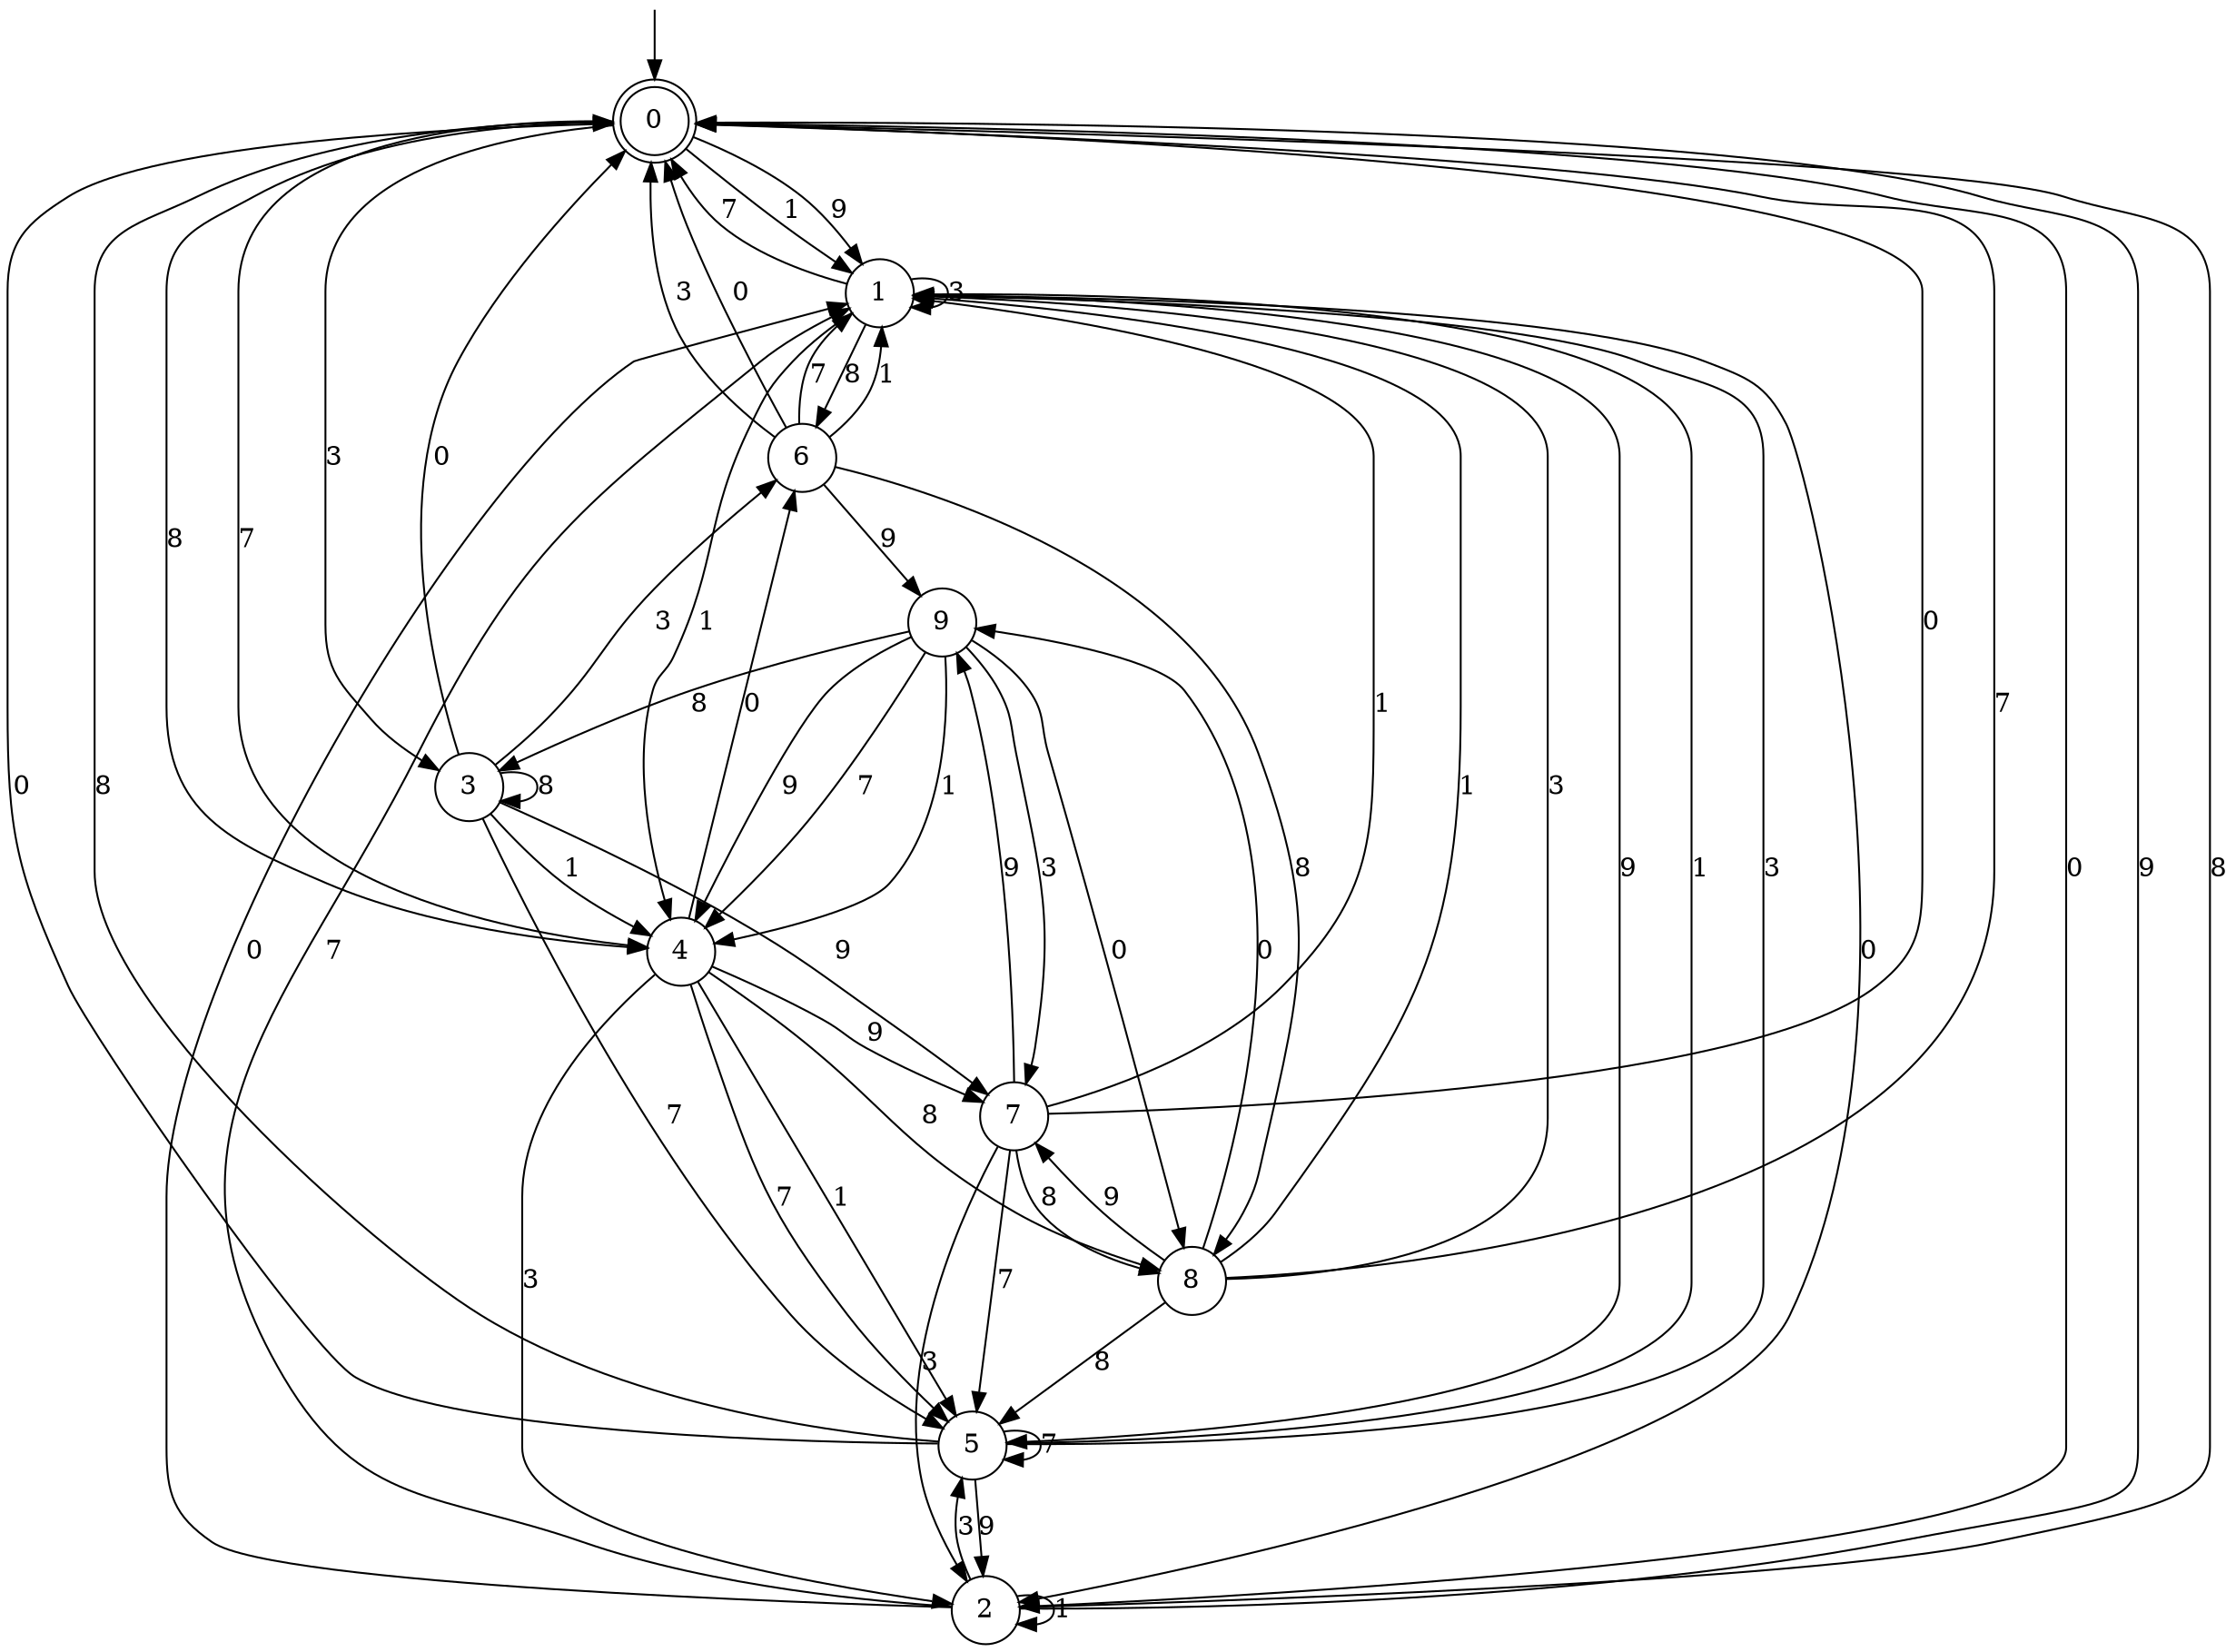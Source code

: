 digraph g {

	s0 [shape="doublecircle" label="0"];
	s1 [shape="circle" label="1"];
	s2 [shape="circle" label="2"];
	s3 [shape="circle" label="3"];
	s4 [shape="circle" label="4"];
	s5 [shape="circle" label="5"];
	s6 [shape="circle" label="6"];
	s7 [shape="circle" label="7"];
	s8 [shape="circle" label="8"];
	s9 [shape="circle" label="9"];
	s0 -> s1 [label="1"];
	s0 -> s2 [label="0"];
	s0 -> s3 [label="3"];
	s0 -> s1 [label="9"];
	s0 -> s4 [label="7"];
	s0 -> s4 [label="8"];
	s1 -> s4 [label="1"];
	s1 -> s2 [label="0"];
	s1 -> s1 [label="3"];
	s1 -> s5 [label="9"];
	s1 -> s0 [label="7"];
	s1 -> s6 [label="8"];
	s2 -> s2 [label="1"];
	s2 -> s1 [label="0"];
	s2 -> s5 [label="3"];
	s2 -> s0 [label="9"];
	s2 -> s1 [label="7"];
	s2 -> s0 [label="8"];
	s3 -> s4 [label="1"];
	s3 -> s0 [label="0"];
	s3 -> s6 [label="3"];
	s3 -> s7 [label="9"];
	s3 -> s5 [label="7"];
	s3 -> s3 [label="8"];
	s4 -> s5 [label="1"];
	s4 -> s6 [label="0"];
	s4 -> s2 [label="3"];
	s4 -> s7 [label="9"];
	s4 -> s5 [label="7"];
	s4 -> s8 [label="8"];
	s5 -> s1 [label="1"];
	s5 -> s0 [label="0"];
	s5 -> s1 [label="3"];
	s5 -> s2 [label="9"];
	s5 -> s5 [label="7"];
	s5 -> s0 [label="8"];
	s6 -> s1 [label="1"];
	s6 -> s0 [label="0"];
	s6 -> s0 [label="3"];
	s6 -> s9 [label="9"];
	s6 -> s1 [label="7"];
	s6 -> s8 [label="8"];
	s7 -> s1 [label="1"];
	s7 -> s0 [label="0"];
	s7 -> s2 [label="3"];
	s7 -> s9 [label="9"];
	s7 -> s5 [label="7"];
	s7 -> s8 [label="8"];
	s8 -> s1 [label="1"];
	s8 -> s9 [label="0"];
	s8 -> s1 [label="3"];
	s8 -> s7 [label="9"];
	s8 -> s0 [label="7"];
	s8 -> s5 [label="8"];
	s9 -> s4 [label="1"];
	s9 -> s8 [label="0"];
	s9 -> s7 [label="3"];
	s9 -> s4 [label="9"];
	s9 -> s4 [label="7"];
	s9 -> s3 [label="8"];

__start0 [label="" shape="none" width="0" height="0"];
__start0 -> s0;

}
